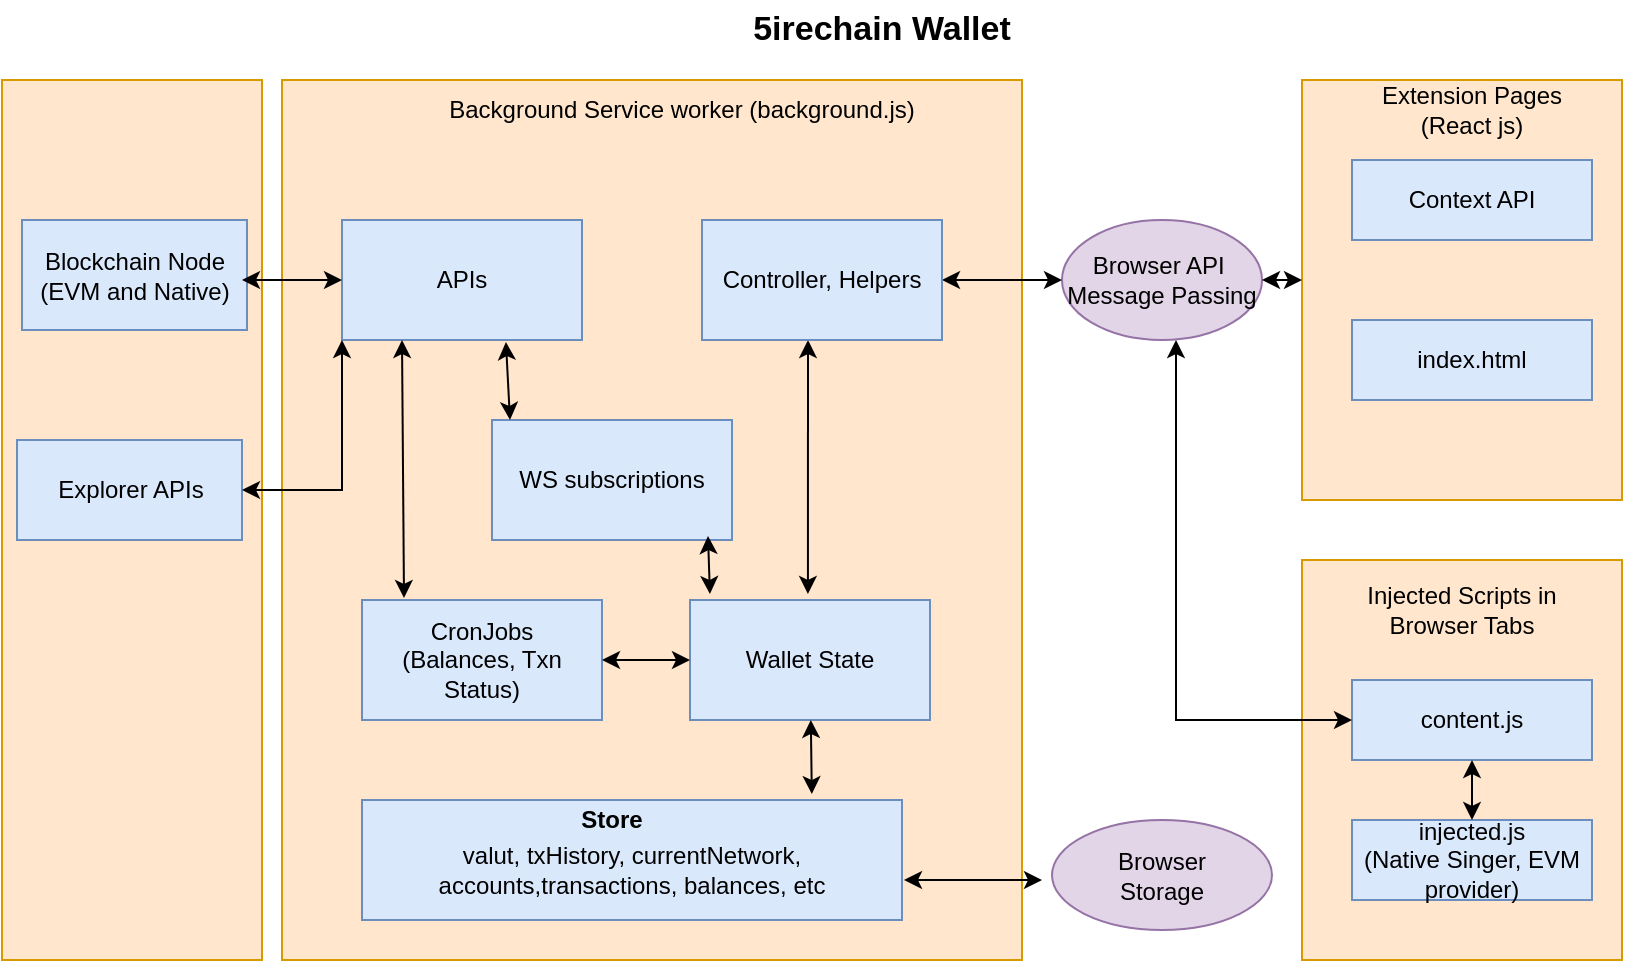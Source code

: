 <mxfile version="21.6.1" type="github">
  <diagram name="Page-1" id="oqoDlyASTH2vgAGKaDgo">
    <mxGraphModel dx="1026" dy="641" grid="1" gridSize="10" guides="1" tooltips="1" connect="1" arrows="1" fold="1" page="1" pageScale="1" pageWidth="827" pageHeight="1169" math="0" shadow="0">
      <root>
        <mxCell id="0" />
        <mxCell id="1" parent="0" />
        <mxCell id="y0cC8ix3UfSfFPPq_bWO-1" value="" style="rounded=0;whiteSpace=wrap;html=1;fillColor=#ffe6cc;strokeColor=#d79b00;" parent="1" vertex="1">
          <mxGeometry x="660" y="80" width="160" height="210" as="geometry" />
        </mxCell>
        <mxCell id="y0cC8ix3UfSfFPPq_bWO-2" value="Context API" style="rounded=0;whiteSpace=wrap;html=1;fillColor=#dae8fc;strokeColor=#6c8ebf;" parent="1" vertex="1">
          <mxGeometry x="685" y="120" width="120" height="40" as="geometry" />
        </mxCell>
        <mxCell id="y0cC8ix3UfSfFPPq_bWO-4" value="index.html" style="rounded=0;whiteSpace=wrap;html=1;fillColor=#dae8fc;strokeColor=#6c8ebf;" parent="1" vertex="1">
          <mxGeometry x="685" y="200" width="120" height="40" as="geometry" />
        </mxCell>
        <mxCell id="y0cC8ix3UfSfFPPq_bWO-5" value="Extension Pages (React js)" style="text;html=1;strokeColor=none;fillColor=none;align=center;verticalAlign=middle;whiteSpace=wrap;rounded=0;" parent="1" vertex="1">
          <mxGeometry x="690" y="80" width="110" height="30" as="geometry" />
        </mxCell>
        <mxCell id="y0cC8ix3UfSfFPPq_bWO-7" value="" style="rounded=0;whiteSpace=wrap;html=1;fillColor=#ffe6cc;strokeColor=#d79b00;" parent="1" vertex="1">
          <mxGeometry x="660" y="320" width="160" height="200" as="geometry" />
        </mxCell>
        <mxCell id="y0cC8ix3UfSfFPPq_bWO-8" value="Injected Scripts in Browser Tabs" style="text;html=1;strokeColor=none;fillColor=none;align=center;verticalAlign=middle;whiteSpace=wrap;rounded=0;" parent="1" vertex="1">
          <mxGeometry x="675" y="330" width="130" height="30" as="geometry" />
        </mxCell>
        <mxCell id="y0cC8ix3UfSfFPPq_bWO-9" value="content.js" style="rounded=0;whiteSpace=wrap;html=1;fillColor=#dae8fc;strokeColor=#6c8ebf;" parent="1" vertex="1">
          <mxGeometry x="685" y="380" width="120" height="40" as="geometry" />
        </mxCell>
        <mxCell id="y0cC8ix3UfSfFPPq_bWO-10" value="injected.js&lt;br&gt;(Native Singer, EVM provider)" style="rounded=0;whiteSpace=wrap;html=1;fillColor=#dae8fc;strokeColor=#6c8ebf;" parent="1" vertex="1">
          <mxGeometry x="685" y="450" width="120" height="40" as="geometry" />
        </mxCell>
        <mxCell id="y0cC8ix3UfSfFPPq_bWO-11" value="" style="rounded=0;whiteSpace=wrap;html=1;fillColor=#ffe6cc;strokeColor=#d79b00;" parent="1" vertex="1">
          <mxGeometry x="150" y="80" width="370" height="440" as="geometry" />
        </mxCell>
        <mxCell id="y0cC8ix3UfSfFPPq_bWO-12" value="Background Service worker (background.js)" style="text;html=1;strokeColor=none;fillColor=none;align=center;verticalAlign=middle;whiteSpace=wrap;rounded=0;" parent="1" vertex="1">
          <mxGeometry x="220" y="80" width="260" height="30" as="geometry" />
        </mxCell>
        <mxCell id="y0cC8ix3UfSfFPPq_bWO-13" value="Browser API&amp;nbsp;&lt;br&gt;Message Passing" style="ellipse;whiteSpace=wrap;html=1;fillColor=#e1d5e7;strokeColor=#9673a6;" parent="1" vertex="1">
          <mxGeometry x="540" y="150" width="100" height="60" as="geometry" />
        </mxCell>
        <mxCell id="y0cC8ix3UfSfFPPq_bWO-15" value="" style="endArrow=classic;startArrow=classic;html=1;rounded=0;entryX=1;entryY=0.5;entryDx=0;entryDy=0;" parent="1" target="y0cC8ix3UfSfFPPq_bWO-13" edge="1">
          <mxGeometry width="50" height="50" relative="1" as="geometry">
            <mxPoint x="660" y="180" as="sourcePoint" />
            <mxPoint x="410" y="290" as="targetPoint" />
            <Array as="points" />
          </mxGeometry>
        </mxCell>
        <mxCell id="y0cC8ix3UfSfFPPq_bWO-16" value="" style="endArrow=classic;startArrow=classic;html=1;rounded=0;entryX=0.5;entryY=1;entryDx=0;entryDy=0;" parent="1" source="y0cC8ix3UfSfFPPq_bWO-10" target="y0cC8ix3UfSfFPPq_bWO-9" edge="1">
          <mxGeometry width="50" height="50" relative="1" as="geometry">
            <mxPoint x="710" y="470" as="sourcePoint" />
            <mxPoint x="760" y="420" as="targetPoint" />
          </mxGeometry>
        </mxCell>
        <mxCell id="y0cC8ix3UfSfFPPq_bWO-18" value="" style="endArrow=classic;startArrow=classic;html=1;rounded=0;entryX=0.57;entryY=1;entryDx=0;entryDy=0;entryPerimeter=0;exitX=0;exitY=0.5;exitDx=0;exitDy=0;" parent="1" source="y0cC8ix3UfSfFPPq_bWO-9" target="y0cC8ix3UfSfFPPq_bWO-13" edge="1">
          <mxGeometry width="50" height="50" relative="1" as="geometry">
            <mxPoint x="360" y="340" as="sourcePoint" />
            <mxPoint x="410" y="290" as="targetPoint" />
            <Array as="points">
              <mxPoint x="597" y="400" />
            </Array>
          </mxGeometry>
        </mxCell>
        <mxCell id="y0cC8ix3UfSfFPPq_bWO-19" value="" style="endArrow=classic;startArrow=classic;html=1;rounded=0;entryX=1;entryY=0.5;entryDx=0;entryDy=0;exitX=0;exitY=0.5;exitDx=0;exitDy=0;" parent="1" source="y0cC8ix3UfSfFPPq_bWO-13" edge="1">
          <mxGeometry width="50" height="50" relative="1" as="geometry">
            <mxPoint x="670" y="190" as="sourcePoint" />
            <mxPoint x="480" y="180" as="targetPoint" />
            <Array as="points" />
          </mxGeometry>
        </mxCell>
        <mxCell id="y0cC8ix3UfSfFPPq_bWO-20" value="" style="rounded=0;whiteSpace=wrap;html=1;fillColor=#dae8fc;strokeColor=#6c8ebf;" parent="1" vertex="1">
          <mxGeometry x="190" y="440" width="270" height="60" as="geometry" />
        </mxCell>
        <mxCell id="y0cC8ix3UfSfFPPq_bWO-23" value="&lt;b&gt;Store&lt;/b&gt;" style="text;html=1;strokeColor=none;fillColor=none;align=center;verticalAlign=middle;whiteSpace=wrap;rounded=0;" parent="1" vertex="1">
          <mxGeometry x="285" y="435" width="60" height="30" as="geometry" />
        </mxCell>
        <mxCell id="y0cC8ix3UfSfFPPq_bWO-24" value="valut, txHistory, currentNetwork, accounts,transactions, balances, etc" style="text;html=1;strokeColor=none;fillColor=none;align=center;verticalAlign=middle;whiteSpace=wrap;rounded=0;" parent="1" vertex="1">
          <mxGeometry x="200" y="460" width="250" height="30" as="geometry" />
        </mxCell>
        <mxCell id="y0cC8ix3UfSfFPPq_bWO-25" value="Browser&lt;br&gt;Storage" style="ellipse;whiteSpace=wrap;html=1;fillColor=#e1d5e7;strokeColor=#9673a6;" parent="1" vertex="1">
          <mxGeometry x="535" y="450" width="110" height="55" as="geometry" />
        </mxCell>
        <mxCell id="y0cC8ix3UfSfFPPq_bWO-26" value="" style="endArrow=classic;startArrow=classic;html=1;rounded=0;" parent="1" edge="1">
          <mxGeometry width="50" height="50" relative="1" as="geometry">
            <mxPoint x="461" y="480" as="sourcePoint" />
            <mxPoint x="530" y="480" as="targetPoint" />
          </mxGeometry>
        </mxCell>
        <mxCell id="y0cC8ix3UfSfFPPq_bWO-28" value="Wallet State" style="rounded=0;whiteSpace=wrap;html=1;fillColor=#dae8fc;strokeColor=#6c8ebf;" parent="1" vertex="1">
          <mxGeometry x="354" y="340" width="120" height="60" as="geometry" />
        </mxCell>
        <mxCell id="y0cC8ix3UfSfFPPq_bWO-30" value="" style="endArrow=classic;startArrow=classic;html=1;rounded=0;entryX=0.833;entryY=-0.05;entryDx=0;entryDy=0;entryPerimeter=0;" parent="1" source="y0cC8ix3UfSfFPPq_bWO-28" target="y0cC8ix3UfSfFPPq_bWO-20" edge="1">
          <mxGeometry width="50" height="50" relative="1" as="geometry">
            <mxPoint x="415" y="400" as="sourcePoint" />
            <mxPoint x="415.02" y="435.98" as="targetPoint" />
          </mxGeometry>
        </mxCell>
        <mxCell id="y0cC8ix3UfSfFPPq_bWO-31" value="&lt;b&gt;&lt;font style=&quot;font-size: 17px;&quot;&gt;5irechain Wallet&lt;/font&gt;&lt;/b&gt;" style="text;html=1;strokeColor=none;fillColor=none;align=center;verticalAlign=middle;whiteSpace=wrap;rounded=0;" parent="1" vertex="1">
          <mxGeometry x="340" y="40" width="220" height="30" as="geometry" />
        </mxCell>
        <mxCell id="y0cC8ix3UfSfFPPq_bWO-32" value="" style="endArrow=classic;startArrow=classic;html=1;rounded=0;exitX=0.583;exitY=-0.05;exitDx=0;exitDy=0;exitPerimeter=0;" parent="1" edge="1">
          <mxGeometry width="50" height="50" relative="1" as="geometry">
            <mxPoint x="412.96" y="337" as="sourcePoint" />
            <mxPoint x="413" y="210" as="targetPoint" />
          </mxGeometry>
        </mxCell>
        <mxCell id="y0cC8ix3UfSfFPPq_bWO-33" value="APIs" style="rounded=0;whiteSpace=wrap;html=1;fillColor=#dae8fc;strokeColor=#6c8ebf;" parent="1" vertex="1">
          <mxGeometry x="180" y="150" width="120" height="60" as="geometry" />
        </mxCell>
        <mxCell id="y0cC8ix3UfSfFPPq_bWO-34" value="WS subscriptions" style="rounded=0;whiteSpace=wrap;html=1;fillColor=#dae8fc;strokeColor=#6c8ebf;" parent="1" vertex="1">
          <mxGeometry x="255" y="250" width="120" height="60" as="geometry" />
        </mxCell>
        <mxCell id="y0cC8ix3UfSfFPPq_bWO-35" value="" style="endArrow=classic;startArrow=classic;html=1;rounded=0;exitX=0.083;exitY=-0.05;exitDx=0;exitDy=0;exitPerimeter=0;entryX=0.9;entryY=0.967;entryDx=0;entryDy=0;entryPerimeter=0;" parent="1" source="y0cC8ix3UfSfFPPq_bWO-28" target="y0cC8ix3UfSfFPPq_bWO-34" edge="1">
          <mxGeometry width="50" height="50" relative="1" as="geometry">
            <mxPoint x="422.96" y="347" as="sourcePoint" />
            <mxPoint x="360" y="310" as="targetPoint" />
          </mxGeometry>
        </mxCell>
        <mxCell id="y0cC8ix3UfSfFPPq_bWO-36" value="" style="endArrow=classic;startArrow=classic;html=1;rounded=0;exitX=0.075;exitY=0;exitDx=0;exitDy=0;exitPerimeter=0;entryX=0.683;entryY=1.017;entryDx=0;entryDy=0;entryPerimeter=0;" parent="1" source="y0cC8ix3UfSfFPPq_bWO-34" target="y0cC8ix3UfSfFPPq_bWO-33" edge="1">
          <mxGeometry width="50" height="50" relative="1" as="geometry">
            <mxPoint x="385" y="347" as="sourcePoint" />
            <mxPoint x="339" y="322" as="targetPoint" />
          </mxGeometry>
        </mxCell>
        <mxCell id="y0cC8ix3UfSfFPPq_bWO-37" value="CronJobs&lt;br&gt;(Balances, Txn Status)" style="rounded=0;whiteSpace=wrap;html=1;fillColor=#dae8fc;strokeColor=#6c8ebf;" parent="1" vertex="1">
          <mxGeometry x="190" y="340" width="120" height="60" as="geometry" />
        </mxCell>
        <mxCell id="y0cC8ix3UfSfFPPq_bWO-38" value="" style="endArrow=classic;startArrow=classic;html=1;rounded=0;exitX=0;exitY=0.5;exitDx=0;exitDy=0;entryX=1;entryY=0.5;entryDx=0;entryDy=0;" parent="1" source="y0cC8ix3UfSfFPPq_bWO-28" target="y0cC8ix3UfSfFPPq_bWO-37" edge="1">
          <mxGeometry width="50" height="50" relative="1" as="geometry">
            <mxPoint x="385" y="347" as="sourcePoint" />
            <mxPoint x="339" y="322" as="targetPoint" />
          </mxGeometry>
        </mxCell>
        <mxCell id="y0cC8ix3UfSfFPPq_bWO-39" value="" style="endArrow=classic;startArrow=classic;html=1;rounded=0;exitX=0.175;exitY=-0.017;exitDx=0;exitDy=0;exitPerimeter=0;entryX=0.25;entryY=1;entryDx=0;entryDy=0;" parent="1" source="y0cC8ix3UfSfFPPq_bWO-37" target="y0cC8ix3UfSfFPPq_bWO-33" edge="1">
          <mxGeometry width="50" height="50" relative="1" as="geometry">
            <mxPoint x="422.96" y="347" as="sourcePoint" />
            <mxPoint x="423" y="220" as="targetPoint" />
          </mxGeometry>
        </mxCell>
        <mxCell id="y0cC8ix3UfSfFPPq_bWO-40" value="Controller, Helpers" style="rounded=0;whiteSpace=wrap;html=1;fillColor=#dae8fc;strokeColor=#6c8ebf;" parent="1" vertex="1">
          <mxGeometry x="360" y="150" width="120" height="60" as="geometry" />
        </mxCell>
        <mxCell id="y0cC8ix3UfSfFPPq_bWO-41" value="" style="rounded=0;whiteSpace=wrap;html=1;fillColor=#ffe6cc;strokeColor=#d79b00;" parent="1" vertex="1">
          <mxGeometry x="10" y="80" width="130" height="440" as="geometry" />
        </mxCell>
        <mxCell id="y0cC8ix3UfSfFPPq_bWO-42" value="Blockchain Node&lt;br&gt;(EVM and Native)" style="rounded=0;whiteSpace=wrap;html=1;fillColor=#dae8fc;strokeColor=#6c8ebf;" parent="1" vertex="1">
          <mxGeometry x="20" y="150" width="112.5" height="55" as="geometry" />
        </mxCell>
        <mxCell id="y0cC8ix3UfSfFPPq_bWO-43" value="Explorer APIs" style="rounded=0;whiteSpace=wrap;html=1;fillColor=#dae8fc;strokeColor=#6c8ebf;" parent="1" vertex="1">
          <mxGeometry x="17.5" y="260" width="112.5" height="50" as="geometry" />
        </mxCell>
        <mxCell id="y0cC8ix3UfSfFPPq_bWO-44" value="" style="endArrow=classic;startArrow=classic;html=1;rounded=0;exitX=0;exitY=0.5;exitDx=0;exitDy=0;" parent="1" source="y0cC8ix3UfSfFPPq_bWO-33" edge="1">
          <mxGeometry width="50" height="50" relative="1" as="geometry">
            <mxPoint x="177.96" y="186.98" as="sourcePoint" />
            <mxPoint x="130" y="180" as="targetPoint" />
          </mxGeometry>
        </mxCell>
        <mxCell id="y0cC8ix3UfSfFPPq_bWO-45" value="" style="endArrow=classic;startArrow=classic;html=1;rounded=0;exitX=1;exitY=0.5;exitDx=0;exitDy=0;entryX=0;entryY=1;entryDx=0;entryDy=0;" parent="1" source="y0cC8ix3UfSfFPPq_bWO-43" target="y0cC8ix3UfSfFPPq_bWO-33" edge="1">
          <mxGeometry width="50" height="50" relative="1" as="geometry">
            <mxPoint x="221" y="349" as="sourcePoint" />
            <mxPoint x="220" y="220" as="targetPoint" />
            <Array as="points">
              <mxPoint x="180" y="285" />
            </Array>
          </mxGeometry>
        </mxCell>
      </root>
    </mxGraphModel>
  </diagram>
</mxfile>

